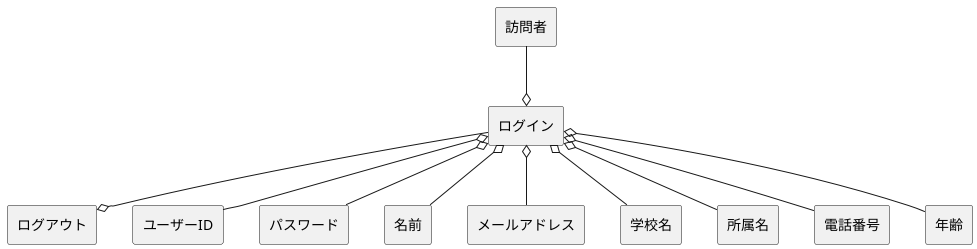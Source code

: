 @startuml 訪問者ドメインモデル図
skinparam componentStyle rectangle

' ログイン
[訪問者] --o [ログイン]
[ログイン] --o [ログアウト]

[ログイン] o-- [ユーザーID]
[ログイン] o-- [パスワード]
[ログイン] o-- [名前]
[ログイン] o-- [メールアドレス]
[ログイン] o-- [学校名]
[ログイン] o-- [所属名]
[ログイン] o-- [電話番号]
[ログイン] o-- [年齢]



@enduml